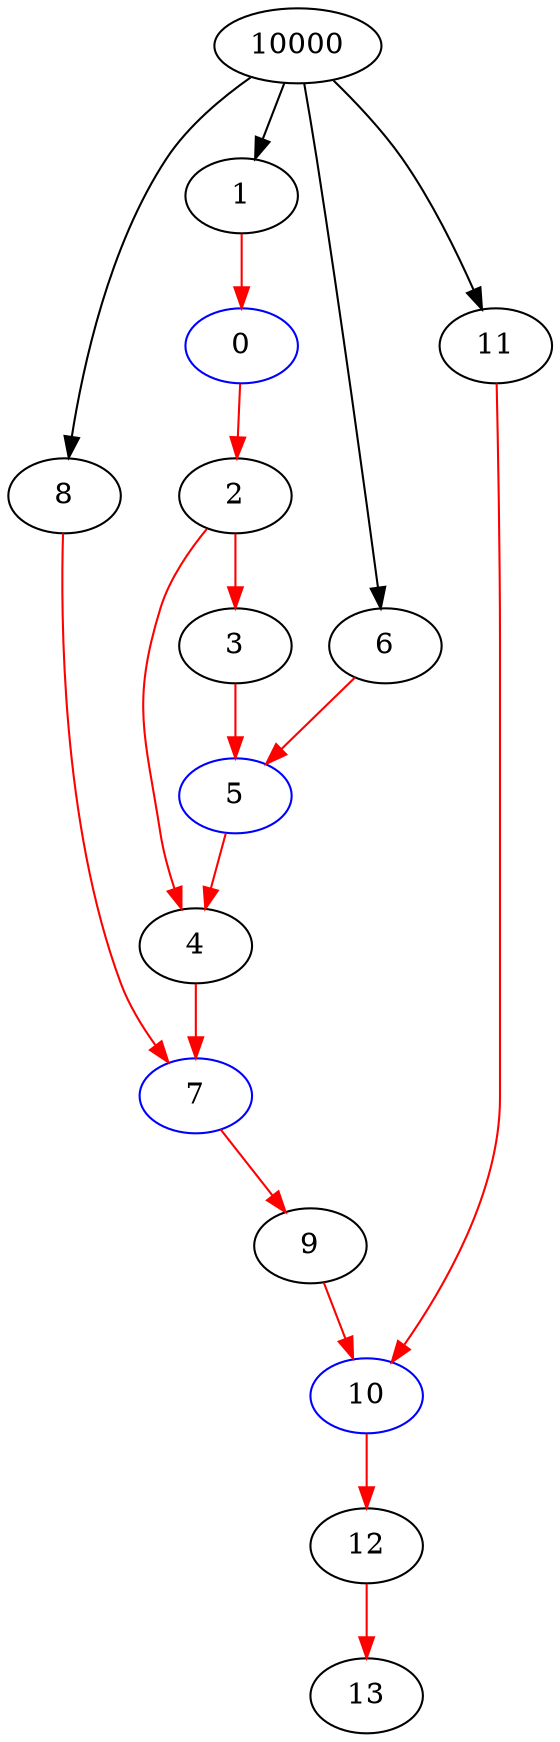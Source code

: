 digraph {
  0 [label="0", color=blue];
  1 -> 0 [label="", color=red];
  7 [label="7", color=blue];
  4 -> 7 [label="", color=red];
  8 -> 7 [label="", color=red];
  2 [label="2", color=black];
  0 -> 2 [label="", color=red];
  9 [label="9", color=black];
  7 -> 9 [label="", color=red];
  10000 [label="10000", color=black];
  4 [label="4", color=black];
  2 -> 4 [label="", color=red];
  5 -> 4 [label="", color=red];
  11 [label="11", color=black];
  10000 -> 11 [label="", color=black];
  6 [label="6", color=black];
  10000 -> 6 [label="", color=black];
  13 [label="13", color=black];
  12 -> 13 [label="", color=red];
  1 [label="1", color=black];
  10000 -> 1 [label="", color=black];
  8 [label="8", color=black];
  10000 -> 8 [label="", color=black];
  3 [label="3", color=black];
  2 -> 3 [label="", color=red];
  10 [label="10", color=blue];
  9 -> 10 [label="", color=red];
  11 -> 10 [label="", color=red];
  5 [label="5", color=blue];
  3 -> 5 [label="", color=red];
  6 -> 5 [label="", color=red];
  12 [label="12", color=black];
  10 -> 12 [label="", color=red];
}
